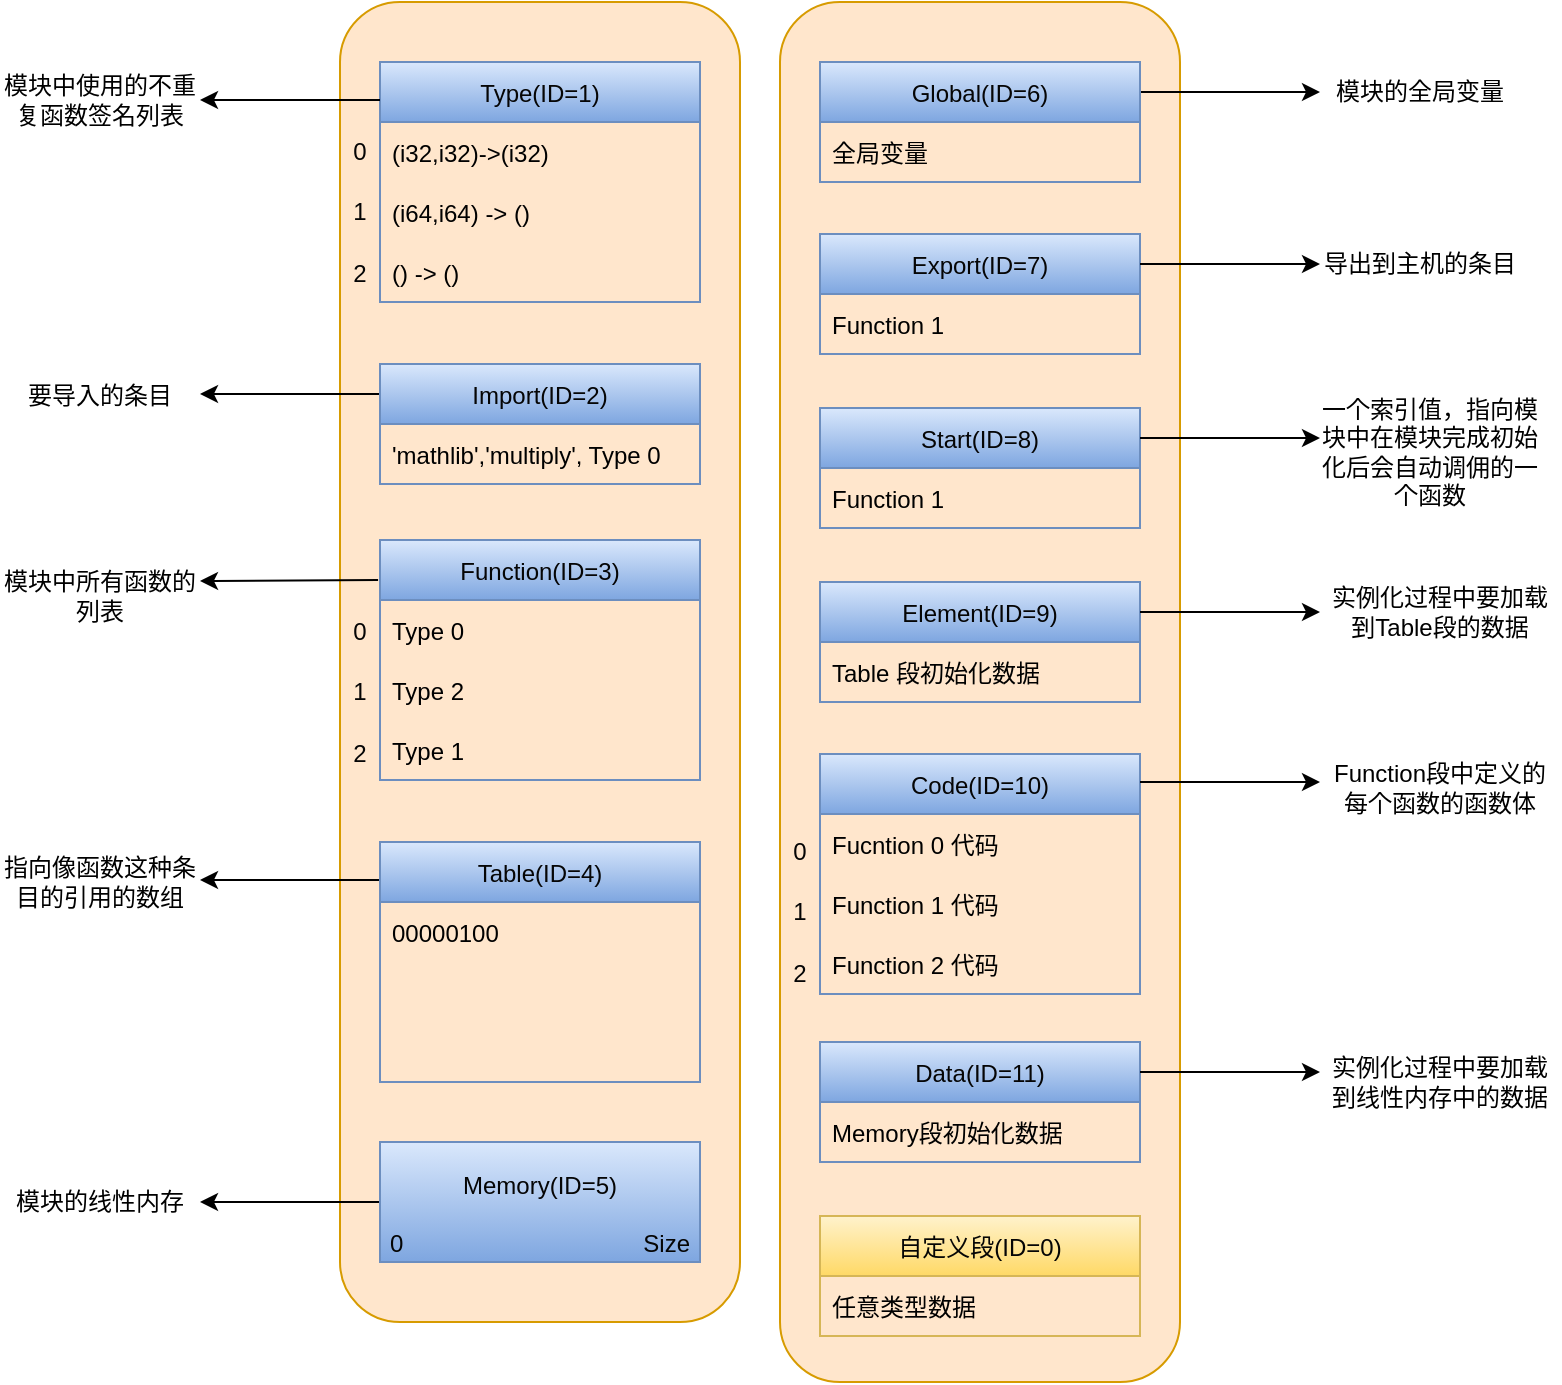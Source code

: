 <mxfile>
    <diagram id="4avWDTUjO59p_URslyLW" name="第 1 页">
        <mxGraphModel dx="469" dy="1025" grid="1" gridSize="10" guides="1" tooltips="1" connect="1" arrows="1" fold="1" page="1" pageScale="1" pageWidth="827" pageHeight="1169" math="0" shadow="0">
            <root>
                <mxCell id="0"/>
                <mxCell id="1" parent="0"/>
                <mxCell id="63" value="" style="rounded=1;whiteSpace=wrap;html=1;fillColor=#ffe6cc;strokeColor=#d79b00;" vertex="1" parent="1">
                    <mxGeometry x="410" y="90" width="200" height="690" as="geometry"/>
                </mxCell>
                <mxCell id="62" value="" style="rounded=1;whiteSpace=wrap;html=1;fillColor=#ffe6cc;strokeColor=#d79b00;" vertex="1" parent="1">
                    <mxGeometry x="190" y="90" width="200" height="660" as="geometry"/>
                </mxCell>
                <mxCell id="4" value="Type(ID=1)" style="swimlane;fontStyle=0;childLayout=stackLayout;horizontal=1;startSize=30;horizontalStack=0;resizeParent=1;resizeParentMax=0;resizeLast=0;collapsible=1;marginBottom=0;fillColor=#dae8fc;strokeColor=#6c8ebf;gradientColor=#7ea6e0;fontColor=#050505;" vertex="1" parent="1">
                    <mxGeometry x="210" y="120" width="160" height="120" as="geometry"/>
                </mxCell>
                <mxCell id="5" value="(i32,i32)-&gt;(i32)" style="text;strokeColor=none;fillColor=none;align=left;verticalAlign=middle;spacingLeft=4;spacingRight=4;overflow=hidden;points=[[0,0.5],[1,0.5]];portConstraint=eastwest;rotatable=0;fontColor=#000000;" vertex="1" parent="4">
                    <mxGeometry y="30" width="160" height="30" as="geometry"/>
                </mxCell>
                <mxCell id="6" value="(i64,i64) -&gt; ()" style="text;strokeColor=none;fillColor=none;align=left;verticalAlign=middle;spacingLeft=4;spacingRight=4;overflow=hidden;points=[[0,0.5],[1,0.5]];portConstraint=eastwest;rotatable=0;fontColor=#000000;" vertex="1" parent="4">
                    <mxGeometry y="60" width="160" height="30" as="geometry"/>
                </mxCell>
                <mxCell id="7" value="() -&gt; ()" style="text;strokeColor=none;fillColor=none;align=left;verticalAlign=middle;spacingLeft=4;spacingRight=4;overflow=hidden;points=[[0,0.5],[1,0.5]];portConstraint=eastwest;rotatable=0;fontColor=#000000;" vertex="1" parent="4">
                    <mxGeometry y="90" width="160" height="30" as="geometry"/>
                </mxCell>
                <mxCell id="40" style="edgeStyle=none;html=1;exitX=0;exitY=0.25;exitDx=0;exitDy=0;fontColor=#000000;" edge="1" parent="1" source="8">
                    <mxGeometry relative="1" as="geometry">
                        <mxPoint x="120" y="286" as="targetPoint"/>
                    </mxGeometry>
                </mxCell>
                <mxCell id="8" value="Import(ID=2)" style="swimlane;fontStyle=0;childLayout=stackLayout;horizontal=1;startSize=30;horizontalStack=0;resizeParent=1;resizeParentMax=0;resizeLast=0;collapsible=1;marginBottom=0;fillColor=#dae8fc;strokeColor=#6c8ebf;gradientColor=#7ea6e0;fontColor=#050505;" vertex="1" parent="1">
                    <mxGeometry x="210" y="271" width="160" height="60" as="geometry"/>
                </mxCell>
                <mxCell id="9" value="'mathlib','multiply', Type 0" style="text;strokeColor=none;fillColor=none;align=left;verticalAlign=middle;spacingLeft=4;spacingRight=4;overflow=hidden;points=[[0,0.5],[1,0.5]];portConstraint=eastwest;rotatable=0;fontColor=#000000;" vertex="1" parent="8">
                    <mxGeometry y="30" width="160" height="30" as="geometry"/>
                </mxCell>
                <mxCell id="12" value="Function(ID=3)" style="swimlane;fontStyle=0;childLayout=stackLayout;horizontal=1;startSize=30;horizontalStack=0;resizeParent=1;resizeParentMax=0;resizeLast=0;collapsible=1;marginBottom=0;fillColor=#dae8fc;strokeColor=#6c8ebf;gradientColor=#7ea6e0;fontColor=#050505;" vertex="1" parent="1">
                    <mxGeometry x="210" y="359" width="160" height="120" as="geometry"/>
                </mxCell>
                <mxCell id="13" value="Type 0" style="text;strokeColor=none;fillColor=none;align=left;verticalAlign=middle;spacingLeft=4;spacingRight=4;overflow=hidden;points=[[0,0.5],[1,0.5]];portConstraint=eastwest;rotatable=0;fontColor=#000000;shadow=0;glass=0;" vertex="1" parent="12">
                    <mxGeometry y="30" width="160" height="30" as="geometry"/>
                </mxCell>
                <mxCell id="14" value="Type 2" style="text;strokeColor=none;fillColor=none;align=left;verticalAlign=middle;spacingLeft=4;spacingRight=4;overflow=hidden;points=[[0,0.5],[1,0.5]];portConstraint=eastwest;rotatable=0;fontColor=#000000;" vertex="1" parent="12">
                    <mxGeometry y="60" width="160" height="30" as="geometry"/>
                </mxCell>
                <mxCell id="15" value="Type 1" style="text;strokeColor=none;fillColor=none;align=left;verticalAlign=middle;spacingLeft=4;spacingRight=4;overflow=hidden;points=[[0,0.5],[1,0.5]];portConstraint=eastwest;rotatable=0;fontColor=#000000;" vertex="1" parent="12">
                    <mxGeometry y="90" width="160" height="30" as="geometry"/>
                </mxCell>
                <mxCell id="46" style="edgeStyle=none;html=1;exitX=0;exitY=0.25;exitDx=0;exitDy=0;fontColor=#000000;" edge="1" parent="1">
                    <mxGeometry relative="1" as="geometry">
                        <mxPoint x="120" y="529" as="targetPoint"/>
                        <mxPoint x="210" y="529" as="sourcePoint"/>
                    </mxGeometry>
                </mxCell>
                <mxCell id="16" value="Table(ID=4)" style="swimlane;fontStyle=0;childLayout=stackLayout;horizontal=1;startSize=30;horizontalStack=0;resizeParent=1;resizeParentMax=0;resizeLast=0;collapsible=1;marginBottom=0;fillColor=#dae8fc;strokeColor=#6c8ebf;gradientColor=#7ea6e0;fontColor=#050505;" vertex="1" parent="1">
                    <mxGeometry x="210" y="510" width="160" height="120" as="geometry"/>
                </mxCell>
                <mxCell id="17" value="00000100" style="text;strokeColor=none;fillColor=none;align=left;verticalAlign=middle;spacingLeft=4;spacingRight=4;overflow=hidden;points=[[0,0.5],[1,0.5]];portConstraint=eastwest;rotatable=0;fontColor=#000000;" vertex="1" parent="16">
                    <mxGeometry y="30" width="160" height="30" as="geometry"/>
                </mxCell>
                <mxCell id="18" value=" " style="text;strokeColor=none;fillColor=none;align=left;verticalAlign=middle;spacingLeft=4;spacingRight=4;overflow=hidden;points=[[0,0.5],[1,0.5]];portConstraint=eastwest;rotatable=0;fontColor=#000000;" vertex="1" parent="16">
                    <mxGeometry y="60" width="160" height="30" as="geometry"/>
                </mxCell>
                <mxCell id="19" value=" " style="text;strokeColor=none;fillColor=none;align=left;verticalAlign=middle;spacingLeft=4;spacingRight=4;overflow=hidden;points=[[0,0.5],[1,0.5]];portConstraint=eastwest;rotatable=0;fontColor=#000000;" vertex="1" parent="16">
                    <mxGeometry y="90" width="160" height="30" as="geometry"/>
                </mxCell>
                <mxCell id="48" style="edgeStyle=none;html=1;exitX=0;exitY=0.5;exitDx=0;exitDy=0;fontColor=#000000;" edge="1" parent="1" source="20">
                    <mxGeometry relative="1" as="geometry">
                        <mxPoint x="120" y="690" as="targetPoint"/>
                    </mxGeometry>
                </mxCell>
                <mxCell id="20" value="&lt;div&gt;&lt;span&gt;Memory(ID=5)&lt;/span&gt;&lt;/div&gt;&lt;div&gt;&lt;span&gt;&lt;br&gt;&lt;/span&gt;&lt;/div&gt;&lt;div&gt;&lt;span&gt;0&amp;nbsp; &amp;nbsp; &amp;nbsp; &amp;nbsp; &amp;nbsp; &amp;nbsp; &amp;nbsp; &amp;nbsp; &amp;nbsp; &amp;nbsp; &amp;nbsp; &amp;nbsp; &amp;nbsp; &amp;nbsp; &amp;nbsp; &amp;nbsp; &amp;nbsp; &amp;nbsp; Size&lt;/span&gt;&lt;/div&gt;" style="rounded=0;whiteSpace=wrap;html=1;fillColor=#dae8fc;strokeColor=#6c8ebf;gradientColor=#7ea6e0;fontColor=#050505;align=center;horizontal=1;verticalAlign=bottom;" vertex="1" parent="1">
                    <mxGeometry x="210" y="660" width="160" height="60" as="geometry"/>
                </mxCell>
                <mxCell id="50" style="edgeStyle=none;html=1;exitX=1;exitY=0.25;exitDx=0;exitDy=0;fontColor=#000000;" edge="1" parent="1" source="21">
                    <mxGeometry relative="1" as="geometry">
                        <mxPoint x="680" y="135" as="targetPoint"/>
                    </mxGeometry>
                </mxCell>
                <mxCell id="21" value="Global(ID=6)" style="swimlane;fontStyle=0;childLayout=stackLayout;horizontal=1;startSize=30;horizontalStack=0;resizeParent=1;resizeParentMax=0;resizeLast=0;collapsible=1;marginBottom=0;fillColor=#dae8fc;strokeColor=#6c8ebf;gradientColor=#7ea6e0;fontColor=#050505;" vertex="1" parent="1">
                    <mxGeometry x="430" y="120" width="160" height="60" as="geometry"/>
                </mxCell>
                <mxCell id="22" value="全局变量" style="text;strokeColor=none;fillColor=none;align=left;verticalAlign=middle;spacingLeft=4;spacingRight=4;overflow=hidden;points=[[0,0.5],[1,0.5]];portConstraint=eastwest;rotatable=0;fontColor=#000000;" vertex="1" parent="21">
                    <mxGeometry y="30" width="160" height="30" as="geometry"/>
                </mxCell>
                <mxCell id="25" value="Export(ID=7)" style="swimlane;fontStyle=0;childLayout=stackLayout;horizontal=1;startSize=30;horizontalStack=0;resizeParent=1;resizeParentMax=0;resizeLast=0;collapsible=1;marginBottom=0;fillColor=#dae8fc;strokeColor=#6c8ebf;gradientColor=#7ea6e0;fontColor=#050505;" vertex="1" parent="1">
                    <mxGeometry x="430" y="206" width="160" height="60" as="geometry"/>
                </mxCell>
                <mxCell id="26" value="Function 1" style="text;strokeColor=none;fillColor=none;align=left;verticalAlign=middle;spacingLeft=4;spacingRight=4;overflow=hidden;points=[[0,0.5],[1,0.5]];portConstraint=eastwest;rotatable=0;fontColor=#000000;" vertex="1" parent="25">
                    <mxGeometry y="30" width="160" height="30" as="geometry"/>
                </mxCell>
                <mxCell id="27" value="Start(ID=8)" style="swimlane;fontStyle=0;childLayout=stackLayout;horizontal=1;startSize=30;horizontalStack=0;resizeParent=1;resizeParentMax=0;resizeLast=0;collapsible=1;marginBottom=0;fillColor=#dae8fc;strokeColor=#6c8ebf;gradientColor=#7ea6e0;fontColor=#050505;" vertex="1" parent="1">
                    <mxGeometry x="430" y="293" width="160" height="60" as="geometry"/>
                </mxCell>
                <mxCell id="28" value="Function 1" style="text;strokeColor=none;fillColor=none;align=left;verticalAlign=middle;spacingLeft=4;spacingRight=4;overflow=hidden;points=[[0,0.5],[1,0.5]];portConstraint=eastwest;rotatable=0;fontColor=#000000;" vertex="1" parent="27">
                    <mxGeometry y="30" width="160" height="30" as="geometry"/>
                </mxCell>
                <mxCell id="29" value="Element(ID=9)" style="swimlane;fontStyle=0;childLayout=stackLayout;horizontal=1;startSize=30;horizontalStack=0;resizeParent=1;resizeParentMax=0;resizeLast=0;collapsible=1;marginBottom=0;fillColor=#dae8fc;strokeColor=#6c8ebf;gradientColor=#7ea6e0;fontColor=#050505;" vertex="1" parent="1">
                    <mxGeometry x="430" y="380" width="160" height="60" as="geometry"/>
                </mxCell>
                <mxCell id="30" value="Table 段初始化数据" style="text;strokeColor=none;fillColor=none;align=left;verticalAlign=middle;spacingLeft=4;spacingRight=4;overflow=hidden;points=[[0,0.5],[1,0.5]];portConstraint=eastwest;rotatable=0;fontColor=#000000;" vertex="1" parent="29">
                    <mxGeometry y="30" width="160" height="30" as="geometry"/>
                </mxCell>
                <mxCell id="31" value="Code(ID=10)" style="swimlane;fontStyle=0;childLayout=stackLayout;horizontal=1;startSize=30;horizontalStack=0;resizeParent=1;resizeParentMax=0;resizeLast=0;collapsible=1;marginBottom=0;fillColor=#dae8fc;strokeColor=#6c8ebf;gradientColor=#7ea6e0;fontColor=#050505;" vertex="1" parent="1">
                    <mxGeometry x="430" y="466" width="160" height="120" as="geometry"/>
                </mxCell>
                <mxCell id="32" value="Fucntion 0 代码" style="text;strokeColor=none;fillColor=none;align=left;verticalAlign=middle;spacingLeft=4;spacingRight=4;overflow=hidden;points=[[0,0.5],[1,0.5]];portConstraint=eastwest;rotatable=0;fontColor=#000000;" vertex="1" parent="31">
                    <mxGeometry y="30" width="160" height="30" as="geometry"/>
                </mxCell>
                <mxCell id="33" value="Function 1 代码" style="text;strokeColor=none;fillColor=none;align=left;verticalAlign=middle;spacingLeft=4;spacingRight=4;overflow=hidden;points=[[0,0.5],[1,0.5]];portConstraint=eastwest;rotatable=0;fontColor=#000000;" vertex="1" parent="31">
                    <mxGeometry y="60" width="160" height="30" as="geometry"/>
                </mxCell>
                <mxCell id="34" value="Function 2 代码" style="text;strokeColor=none;fillColor=none;align=left;verticalAlign=middle;spacingLeft=4;spacingRight=4;overflow=hidden;points=[[0,0.5],[1,0.5]];portConstraint=eastwest;rotatable=0;fontColor=#000000;" vertex="1" parent="31">
                    <mxGeometry y="90" width="160" height="30" as="geometry"/>
                </mxCell>
                <mxCell id="35" value="Data(ID=11)" style="swimlane;fontStyle=0;childLayout=stackLayout;horizontal=1;startSize=30;horizontalStack=0;resizeParent=1;resizeParentMax=0;resizeLast=0;collapsible=1;marginBottom=0;fillColor=#dae8fc;strokeColor=#6c8ebf;gradientColor=#7ea6e0;fontColor=#050505;" vertex="1" parent="1">
                    <mxGeometry x="430" y="610" width="160" height="60" as="geometry"/>
                </mxCell>
                <mxCell id="36" value="Memory段初始化数据" style="text;strokeColor=none;fillColor=none;align=left;verticalAlign=middle;spacingLeft=4;spacingRight=4;overflow=hidden;points=[[0,0.5],[1,0.5]];portConstraint=eastwest;rotatable=0;fontColor=#000000;" vertex="1" parent="35">
                    <mxGeometry y="30" width="160" height="30" as="geometry"/>
                </mxCell>
                <mxCell id="37" value="自定义段(ID=0)" style="swimlane;fontStyle=0;childLayout=stackLayout;horizontal=1;startSize=30;horizontalStack=0;resizeParent=1;resizeParentMax=0;resizeLast=0;collapsible=1;marginBottom=0;fillColor=#fff2cc;strokeColor=#d6b656;gradientColor=#ffd966;fontColor=#050505;" vertex="1" parent="1">
                    <mxGeometry x="430" y="697" width="160" height="60" as="geometry"/>
                </mxCell>
                <mxCell id="38" value="任意类型数据" style="text;strokeColor=none;fillColor=none;align=left;verticalAlign=middle;spacingLeft=4;spacingRight=4;overflow=hidden;points=[[0,0.5],[1,0.5]];portConstraint=eastwest;rotatable=0;fontColor=#000000;" vertex="1" parent="37">
                    <mxGeometry y="30" width="160" height="30" as="geometry"/>
                </mxCell>
                <mxCell id="39" style="edgeStyle=none;html=1;exitX=0;exitY=0.5;exitDx=0;exitDy=0;fontColor=#000000;" edge="1" parent="1">
                    <mxGeometry relative="1" as="geometry">
                        <mxPoint x="120" y="139" as="targetPoint"/>
                        <mxPoint x="210" y="139" as="sourcePoint"/>
                    </mxGeometry>
                </mxCell>
                <mxCell id="42" value="模块中使用的不重复函数签名列表" style="text;html=1;strokeColor=none;fillColor=none;align=center;verticalAlign=middle;whiteSpace=wrap;rounded=0;fontColor=#000000;" vertex="1" parent="1">
                    <mxGeometry x="20" y="124" width="100" height="30" as="geometry"/>
                </mxCell>
                <mxCell id="43" value="要导入的条目" style="text;html=1;strokeColor=none;fillColor=none;align=center;verticalAlign=middle;whiteSpace=wrap;rounded=0;fontColor=#000000;" vertex="1" parent="1">
                    <mxGeometry x="20" y="272" width="100" height="30" as="geometry"/>
                </mxCell>
                <mxCell id="44" value="模块中所有函数的列表" style="text;html=1;strokeColor=none;fillColor=none;align=center;verticalAlign=middle;whiteSpace=wrap;rounded=0;fontColor=#000000;" vertex="1" parent="1">
                    <mxGeometry x="20" y="372" width="100" height="30" as="geometry"/>
                </mxCell>
                <mxCell id="45" style="edgeStyle=none;html=1;exitX=-0.006;exitY=0.167;exitDx=0;exitDy=0;entryX=1;entryY=0.25;entryDx=0;entryDy=0;exitPerimeter=0;fontColor=#000000;" edge="1" parent="1" source="12" target="44">
                    <mxGeometry relative="1" as="geometry"/>
                </mxCell>
                <mxCell id="47" value="指向像函数这种条目的引用的数组" style="text;html=1;strokeColor=none;fillColor=none;align=center;verticalAlign=middle;whiteSpace=wrap;rounded=0;fontColor=#000000;" vertex="1" parent="1">
                    <mxGeometry x="20" y="515" width="100" height="30" as="geometry"/>
                </mxCell>
                <mxCell id="49" value="模块的线性内存" style="text;html=1;strokeColor=none;fillColor=none;align=center;verticalAlign=middle;whiteSpace=wrap;rounded=0;fontColor=#000000;" vertex="1" parent="1">
                    <mxGeometry x="20" y="675" width="100" height="30" as="geometry"/>
                </mxCell>
                <mxCell id="51" value="模块的全局变量" style="text;html=1;strokeColor=none;fillColor=none;align=center;verticalAlign=middle;whiteSpace=wrap;rounded=0;fontColor=#000000;" vertex="1" parent="1">
                    <mxGeometry x="680" y="120" width="100" height="30" as="geometry"/>
                </mxCell>
                <mxCell id="52" style="edgeStyle=none;html=1;exitX=1;exitY=0.25;exitDx=0;exitDy=0;fontColor=#000000;" edge="1" parent="1">
                    <mxGeometry relative="1" as="geometry">
                        <mxPoint x="680" y="221" as="targetPoint"/>
                        <mxPoint x="590" y="221" as="sourcePoint"/>
                    </mxGeometry>
                </mxCell>
                <mxCell id="53" value="导出到主机的条目" style="text;html=1;strokeColor=none;fillColor=none;align=center;verticalAlign=middle;whiteSpace=wrap;rounded=0;fontColor=#000000;" vertex="1" parent="1">
                    <mxGeometry x="680" y="206" width="100" height="30" as="geometry"/>
                </mxCell>
                <mxCell id="54" style="edgeStyle=none;html=1;exitX=1;exitY=0.25;exitDx=0;exitDy=0;fontColor=#000000;" edge="1" parent="1">
                    <mxGeometry relative="1" as="geometry">
                        <mxPoint x="680" y="308" as="targetPoint"/>
                        <mxPoint x="590" y="308" as="sourcePoint"/>
                    </mxGeometry>
                </mxCell>
                <mxCell id="55" value="一个索引值，指向模块中在模块完成初始化后会自动调佣的一个函数" style="text;html=1;strokeColor=none;fillColor=none;align=center;verticalAlign=middle;whiteSpace=wrap;rounded=0;fontColor=#000000;" vertex="1" parent="1">
                    <mxGeometry x="680" y="276" width="110" height="77" as="geometry"/>
                </mxCell>
                <mxCell id="56" style="edgeStyle=none;html=1;exitX=1;exitY=0.25;exitDx=0;exitDy=0;fontColor=#000000;" edge="1" parent="1">
                    <mxGeometry relative="1" as="geometry">
                        <mxPoint x="680" y="395" as="targetPoint"/>
                        <mxPoint x="590" y="395" as="sourcePoint"/>
                    </mxGeometry>
                </mxCell>
                <mxCell id="57" value="实例化过程中要加载到Table段的数据" style="text;html=1;strokeColor=none;fillColor=none;align=center;verticalAlign=middle;whiteSpace=wrap;rounded=0;fontColor=#000000;" vertex="1" parent="1">
                    <mxGeometry x="680" y="380" width="120" height="30" as="geometry"/>
                </mxCell>
                <mxCell id="58" style="edgeStyle=none;html=1;exitX=1;exitY=0.25;exitDx=0;exitDy=0;fontColor=#000000;" edge="1" parent="1">
                    <mxGeometry relative="1" as="geometry">
                        <mxPoint x="680" y="480" as="targetPoint"/>
                        <mxPoint x="590" y="480" as="sourcePoint"/>
                    </mxGeometry>
                </mxCell>
                <mxCell id="59" value="Function段中定义的每个函数的函数体" style="text;html=1;strokeColor=none;fillColor=none;align=center;verticalAlign=middle;whiteSpace=wrap;rounded=0;fontColor=#000000;" vertex="1" parent="1">
                    <mxGeometry x="680" y="465" width="120" height="35" as="geometry"/>
                </mxCell>
                <mxCell id="60" style="edgeStyle=none;html=1;exitX=1;exitY=0.25;exitDx=0;exitDy=0;fontColor=#000000;" edge="1" parent="1">
                    <mxGeometry relative="1" as="geometry">
                        <mxPoint x="680" y="625" as="targetPoint"/>
                        <mxPoint x="590" y="625" as="sourcePoint"/>
                    </mxGeometry>
                </mxCell>
                <mxCell id="61" value="实例化过程中要加载到线性内存中的数据" style="text;html=1;strokeColor=none;fillColor=none;align=center;verticalAlign=middle;whiteSpace=wrap;rounded=0;fontColor=#000000;" vertex="1" parent="1">
                    <mxGeometry x="680" y="610" width="120" height="40" as="geometry"/>
                </mxCell>
                <mxCell id="64" value="0" style="text;html=1;strokeColor=none;fillColor=none;align=center;verticalAlign=middle;whiteSpace=wrap;rounded=0;fontColor=#050505;" vertex="1" parent="1">
                    <mxGeometry x="190" y="160" width="20" height="10" as="geometry"/>
                </mxCell>
                <mxCell id="65" value="1" style="text;html=1;strokeColor=none;fillColor=none;align=center;verticalAlign=middle;whiteSpace=wrap;rounded=0;fontColor=#050505;" vertex="1" parent="1">
                    <mxGeometry x="190" y="190" width="20" height="10" as="geometry"/>
                </mxCell>
                <mxCell id="66" value="2" style="text;html=1;strokeColor=none;fillColor=none;align=center;verticalAlign=middle;whiteSpace=wrap;rounded=0;fontColor=#050505;" vertex="1" parent="1">
                    <mxGeometry x="190" y="221" width="20" height="10" as="geometry"/>
                </mxCell>
                <mxCell id="67" value="0" style="text;html=1;strokeColor=none;fillColor=none;align=center;verticalAlign=middle;whiteSpace=wrap;rounded=0;fontColor=#050505;" vertex="1" parent="1">
                    <mxGeometry x="190" y="399.5" width="20" height="10" as="geometry"/>
                </mxCell>
                <mxCell id="68" value="1" style="text;html=1;strokeColor=none;fillColor=none;align=center;verticalAlign=middle;whiteSpace=wrap;rounded=0;fontColor=#050505;" vertex="1" parent="1">
                    <mxGeometry x="190" y="429.5" width="20" height="10" as="geometry"/>
                </mxCell>
                <mxCell id="69" value="2" style="text;html=1;strokeColor=none;fillColor=none;align=center;verticalAlign=middle;whiteSpace=wrap;rounded=0;fontColor=#050505;" vertex="1" parent="1">
                    <mxGeometry x="190" y="460.5" width="20" height="10" as="geometry"/>
                </mxCell>
                <mxCell id="70" value="0" style="text;html=1;strokeColor=none;fillColor=none;align=center;verticalAlign=middle;whiteSpace=wrap;rounded=0;fontColor=#050505;" vertex="1" parent="1">
                    <mxGeometry x="410" y="510" width="20" height="10" as="geometry"/>
                </mxCell>
                <mxCell id="71" value="1" style="text;html=1;strokeColor=none;fillColor=none;align=center;verticalAlign=middle;whiteSpace=wrap;rounded=0;fontColor=#050505;" vertex="1" parent="1">
                    <mxGeometry x="410" y="540" width="20" height="10" as="geometry"/>
                </mxCell>
                <mxCell id="72" value="2" style="text;html=1;strokeColor=none;fillColor=none;align=center;verticalAlign=middle;whiteSpace=wrap;rounded=0;fontColor=#050505;" vertex="1" parent="1">
                    <mxGeometry x="410" y="571" width="20" height="10" as="geometry"/>
                </mxCell>
            </root>
        </mxGraphModel>
    </diagram>
</mxfile>
